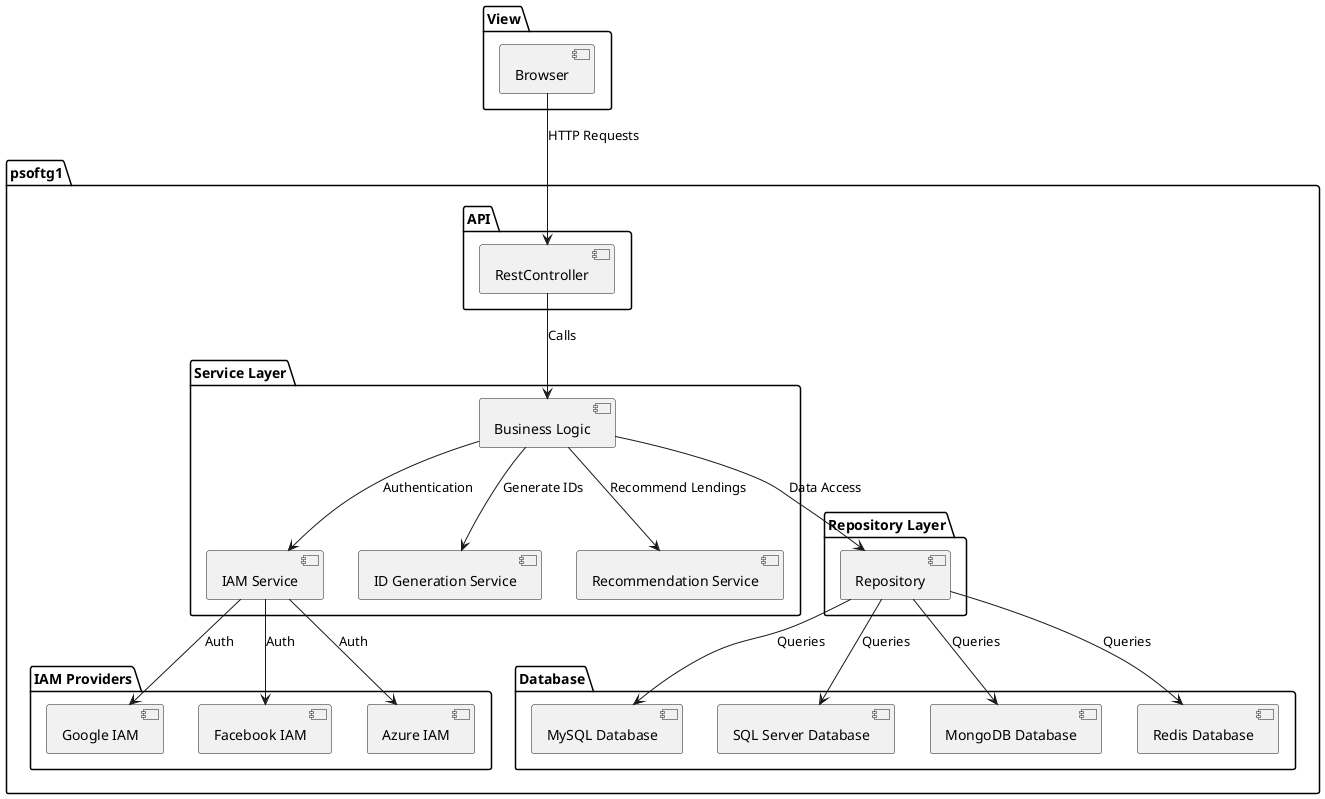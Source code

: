 @startuml

package View {
  [Browser]
}

package psoftg1 {

  package "API" {
    [RestController]
  }

  package "Service Layer" {
    [Business Logic]
    [IAM Service]
    [ID Generation Service]
    [Recommendation Service]
  }

  package "Repository Layer" {
    [Repository]
  }

  package "Database" {
    [MySQL Database]
    [SQL Server Database]
    [MongoDB Database]
    [Redis Database]
  }

  package "IAM Providers" {
    [Google IAM]
    [Facebook IAM]
    [Azure IAM]
  }

  [RestController] --> [Business Logic] : Calls
  [Business Logic] --> [Repository] : Data Access
  [Business Logic] --> [IAM Service] : Authentication
  [Business Logic] --> [ID Generation Service] : Generate IDs
  [Business Logic] --> [Recommendation Service] : Recommend Lendings
  [Repository] --> [MySQL Database] : Queries
  [Repository] --> [SQL Server Database] : Queries
  [Repository] --> [MongoDB Database] : Queries
  [Repository] --> [Redis Database] : Queries
  [IAM Service] --> [Google IAM] : Auth
  [IAM Service] --> [Facebook IAM] : Auth
  [IAM Service] --> [Azure IAM] : Auth
}

[Browser] --> [RestController] : HTTP Requests

@enduml
